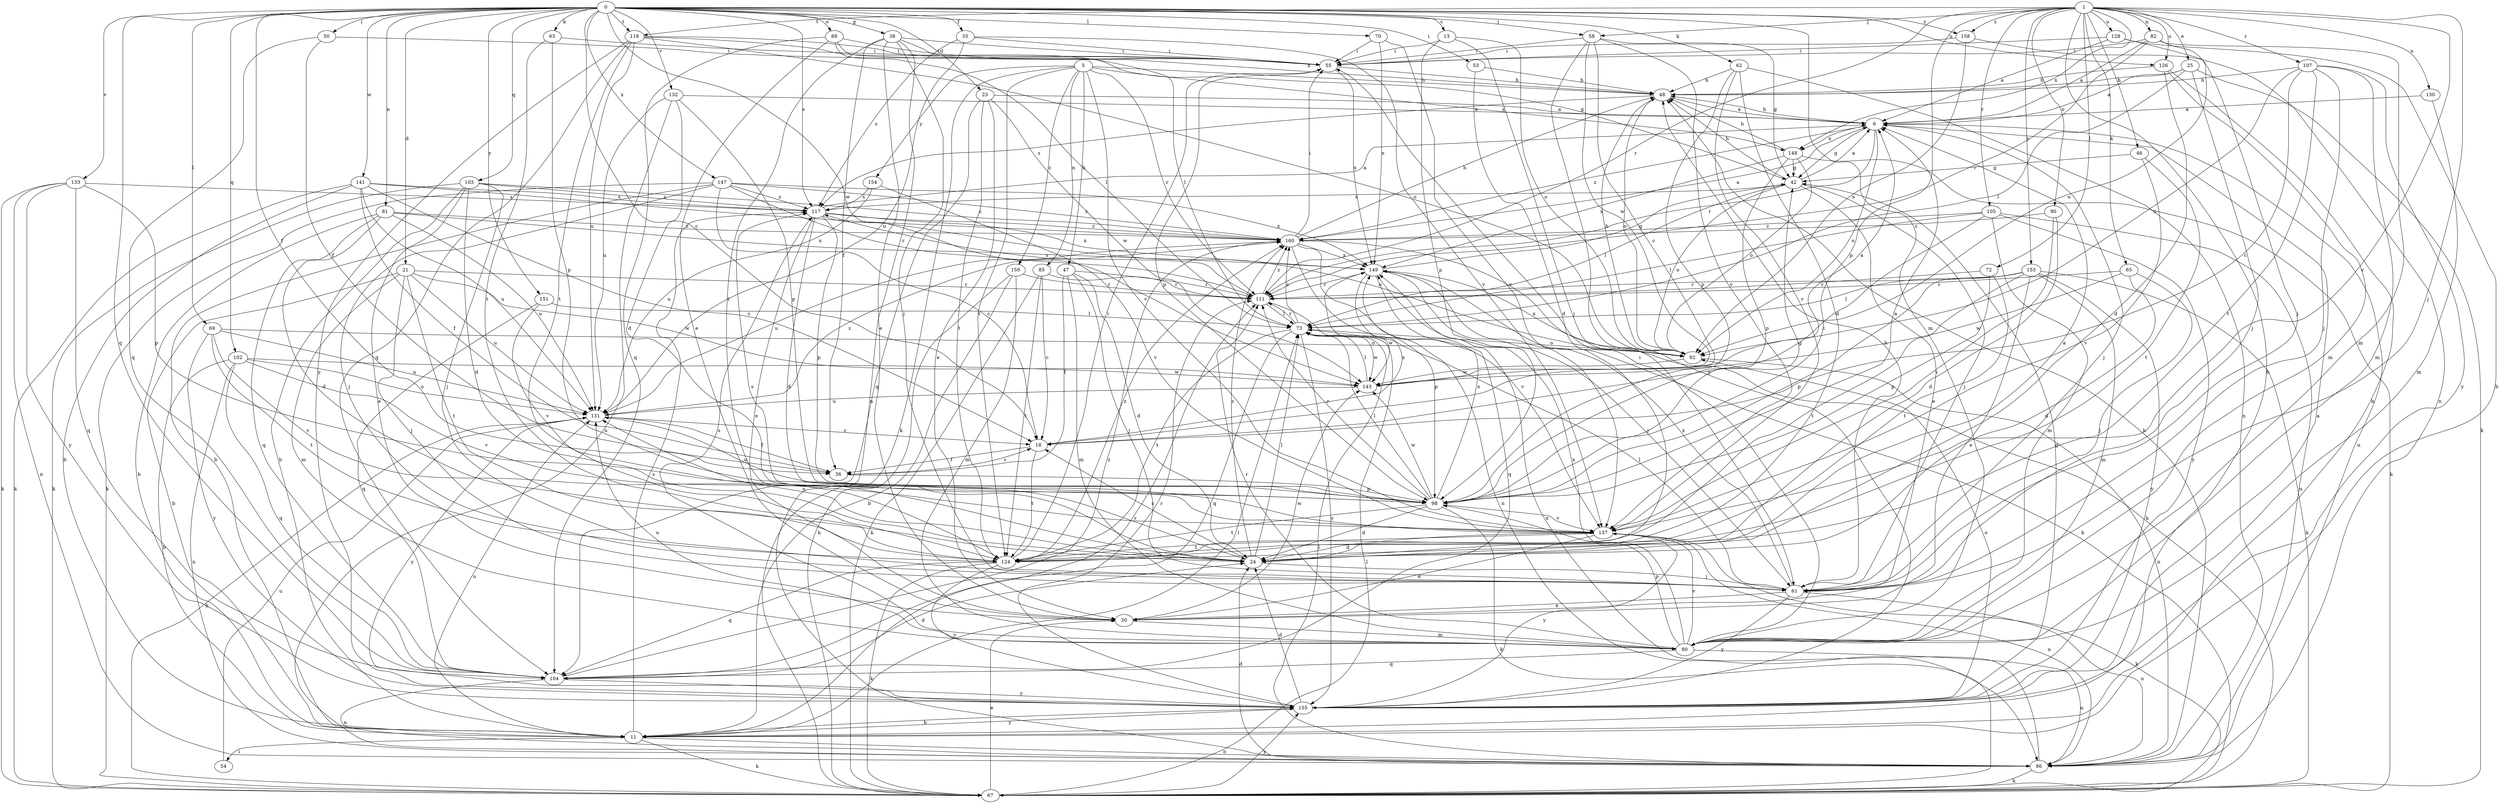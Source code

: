 strict digraph  {
0;
1;
5;
6;
11;
13;
18;
21;
23;
24;
25;
30;
35;
36;
38;
42;
46;
47;
48;
50;
53;
54;
55;
58;
61;
62;
63;
65;
67;
69;
70;
72;
73;
80;
81;
82;
85;
86;
89;
90;
92;
98;
102;
103;
104;
105;
107;
111;
117;
118;
124;
126;
128;
130;
131;
132;
133;
137;
141;
143;
147;
148;
149;
151;
153;
154;
155;
158;
159;
160;
0 -> 13  [label=c];
0 -> 18  [label=c];
0 -> 21  [label=d];
0 -> 23  [label=d];
0 -> 35  [label=f];
0 -> 36  [label=f];
0 -> 38  [label=g];
0 -> 50  [label=i];
0 -> 53  [label=i];
0 -> 58  [label=j];
0 -> 62  [label=k];
0 -> 63  [label=k];
0 -> 69  [label=l];
0 -> 70  [label=l];
0 -> 80  [label=m];
0 -> 81  [label=n];
0 -> 89  [label=o];
0 -> 102  [label=q];
0 -> 103  [label=q];
0 -> 104  [label=q];
0 -> 117  [label=s];
0 -> 118  [label=t];
0 -> 126  [label=u];
0 -> 132  [label=v];
0 -> 133  [label=v];
0 -> 141  [label=w];
0 -> 143  [label=w];
0 -> 147  [label=x];
0 -> 151  [label=y];
0 -> 158  [label=z];
1 -> 11  [label=b];
1 -> 25  [label=e];
1 -> 46  [label=h];
1 -> 58  [label=j];
1 -> 61  [label=j];
1 -> 65  [label=k];
1 -> 72  [label=l];
1 -> 82  [label=n];
1 -> 90  [label=o];
1 -> 98  [label=p];
1 -> 105  [label=r];
1 -> 107  [label=r];
1 -> 111  [label=r];
1 -> 118  [label=t];
1 -> 126  [label=u];
1 -> 128  [label=u];
1 -> 130  [label=u];
1 -> 137  [label=v];
1 -> 148  [label=x];
1 -> 153  [label=y];
1 -> 158  [label=z];
5 -> 47  [label=h];
5 -> 48  [label=h];
5 -> 67  [label=k];
5 -> 85  [label=n];
5 -> 111  [label=r];
5 -> 124  [label=t];
5 -> 137  [label=v];
5 -> 148  [label=x];
5 -> 154  [label=y];
5 -> 159  [label=z];
6 -> 42  [label=g];
6 -> 48  [label=h];
6 -> 61  [label=j];
6 -> 86  [label=n];
6 -> 92  [label=o];
6 -> 111  [label=r];
6 -> 148  [label=x];
6 -> 160  [label=z];
11 -> 54  [label=i];
11 -> 67  [label=k];
11 -> 73  [label=l];
11 -> 86  [label=n];
11 -> 111  [label=r];
11 -> 117  [label=s];
11 -> 131  [label=u];
11 -> 155  [label=y];
13 -> 55  [label=i];
13 -> 61  [label=j];
13 -> 92  [label=o];
13 -> 98  [label=p];
18 -> 36  [label=f];
18 -> 124  [label=t];
18 -> 149  [label=x];
21 -> 11  [label=b];
21 -> 61  [label=j];
21 -> 80  [label=m];
21 -> 111  [label=r];
21 -> 124  [label=t];
21 -> 131  [label=u];
21 -> 143  [label=w];
23 -> 6  [label=a];
23 -> 30  [label=e];
23 -> 104  [label=q];
23 -> 124  [label=t];
23 -> 143  [label=w];
24 -> 6  [label=a];
24 -> 18  [label=c];
24 -> 61  [label=j];
24 -> 73  [label=l];
24 -> 117  [label=s];
24 -> 131  [label=u];
24 -> 160  [label=z];
25 -> 6  [label=a];
25 -> 48  [label=h];
25 -> 61  [label=j];
25 -> 67  [label=k];
25 -> 73  [label=l];
30 -> 80  [label=m];
30 -> 143  [label=w];
35 -> 55  [label=i];
35 -> 117  [label=s];
35 -> 131  [label=u];
35 -> 137  [label=v];
36 -> 18  [label=c];
36 -> 98  [label=p];
38 -> 30  [label=e];
38 -> 36  [label=f];
38 -> 55  [label=i];
38 -> 61  [label=j];
38 -> 73  [label=l];
38 -> 86  [label=n];
38 -> 124  [label=t];
42 -> 6  [label=a];
42 -> 30  [label=e];
42 -> 48  [label=h];
42 -> 61  [label=j];
42 -> 73  [label=l];
42 -> 92  [label=o];
42 -> 117  [label=s];
46 -> 42  [label=g];
46 -> 124  [label=t];
46 -> 137  [label=v];
47 -> 24  [label=d];
47 -> 36  [label=f];
47 -> 61  [label=j];
47 -> 80  [label=m];
47 -> 111  [label=r];
48 -> 6  [label=a];
48 -> 92  [label=o];
48 -> 117  [label=s];
50 -> 36  [label=f];
50 -> 55  [label=i];
50 -> 104  [label=q];
53 -> 24  [label=d];
53 -> 48  [label=h];
54 -> 131  [label=u];
55 -> 48  [label=h];
55 -> 98  [label=p];
55 -> 149  [label=x];
58 -> 18  [label=c];
58 -> 42  [label=g];
58 -> 55  [label=i];
58 -> 137  [label=v];
58 -> 143  [label=w];
58 -> 155  [label=y];
61 -> 30  [label=e];
61 -> 48  [label=h];
61 -> 73  [label=l];
61 -> 86  [label=n];
61 -> 149  [label=x];
61 -> 155  [label=y];
62 -> 24  [label=d];
62 -> 48  [label=h];
62 -> 86  [label=n];
62 -> 98  [label=p];
62 -> 137  [label=v];
63 -> 55  [label=i];
63 -> 98  [label=p];
63 -> 124  [label=t];
65 -> 24  [label=d];
65 -> 61  [label=j];
65 -> 111  [label=r];
65 -> 143  [label=w];
67 -> 30  [label=e];
67 -> 73  [label=l];
67 -> 155  [label=y];
69 -> 92  [label=o];
69 -> 124  [label=t];
69 -> 131  [label=u];
69 -> 137  [label=v];
69 -> 155  [label=y];
70 -> 55  [label=i];
70 -> 137  [label=v];
70 -> 149  [label=x];
72 -> 98  [label=p];
72 -> 111  [label=r];
72 -> 124  [label=t];
73 -> 92  [label=o];
73 -> 104  [label=q];
73 -> 111  [label=r];
73 -> 124  [label=t];
73 -> 143  [label=w];
73 -> 155  [label=y];
73 -> 160  [label=z];
80 -> 55  [label=i];
80 -> 86  [label=n];
80 -> 98  [label=p];
80 -> 104  [label=q];
80 -> 111  [label=r];
80 -> 117  [label=s];
80 -> 131  [label=u];
80 -> 137  [label=v];
80 -> 149  [label=x];
81 -> 11  [label=b];
81 -> 24  [label=d];
81 -> 104  [label=q];
81 -> 131  [label=u];
81 -> 149  [label=x];
81 -> 160  [label=z];
82 -> 6  [label=a];
82 -> 55  [label=i];
82 -> 80  [label=m];
82 -> 92  [label=o];
82 -> 111  [label=r];
85 -> 18  [label=c];
85 -> 67  [label=k];
85 -> 111  [label=r];
85 -> 124  [label=t];
86 -> 24  [label=d];
86 -> 48  [label=h];
86 -> 67  [label=k];
86 -> 73  [label=l];
86 -> 149  [label=x];
89 -> 30  [label=e];
89 -> 48  [label=h];
89 -> 55  [label=i];
89 -> 73  [label=l];
89 -> 104  [label=q];
90 -> 24  [label=d];
90 -> 137  [label=v];
90 -> 160  [label=z];
92 -> 48  [label=h];
92 -> 86  [label=n];
92 -> 143  [label=w];
92 -> 149  [label=x];
98 -> 6  [label=a];
98 -> 24  [label=d];
98 -> 42  [label=g];
98 -> 67  [label=k];
98 -> 73  [label=l];
98 -> 111  [label=r];
98 -> 124  [label=t];
98 -> 131  [label=u];
98 -> 137  [label=v];
98 -> 143  [label=w];
98 -> 149  [label=x];
102 -> 11  [label=b];
102 -> 86  [label=n];
102 -> 104  [label=q];
102 -> 131  [label=u];
102 -> 137  [label=v];
102 -> 143  [label=w];
103 -> 11  [label=b];
103 -> 24  [label=d];
103 -> 30  [label=e];
103 -> 61  [label=j];
103 -> 67  [label=k];
103 -> 117  [label=s];
103 -> 160  [label=z];
104 -> 24  [label=d];
104 -> 86  [label=n];
104 -> 155  [label=y];
104 -> 160  [label=z];
105 -> 18  [label=c];
105 -> 73  [label=l];
105 -> 80  [label=m];
105 -> 86  [label=n];
105 -> 155  [label=y];
105 -> 160  [label=z];
107 -> 18  [label=c];
107 -> 48  [label=h];
107 -> 61  [label=j];
107 -> 80  [label=m];
107 -> 92  [label=o];
107 -> 124  [label=t];
107 -> 155  [label=y];
111 -> 73  [label=l];
111 -> 117  [label=s];
111 -> 143  [label=w];
111 -> 160  [label=z];
117 -> 6  [label=a];
117 -> 24  [label=d];
117 -> 30  [label=e];
117 -> 92  [label=o];
117 -> 98  [label=p];
117 -> 149  [label=x];
117 -> 160  [label=z];
118 -> 42  [label=g];
118 -> 55  [label=i];
118 -> 92  [label=o];
118 -> 104  [label=q];
118 -> 124  [label=t];
118 -> 131  [label=u];
118 -> 155  [label=y];
124 -> 55  [label=i];
124 -> 67  [label=k];
124 -> 104  [label=q];
124 -> 155  [label=y];
124 -> 160  [label=z];
126 -> 11  [label=b];
126 -> 24  [label=d];
126 -> 48  [label=h];
126 -> 80  [label=m];
128 -> 6  [label=a];
128 -> 11  [label=b];
128 -> 55  [label=i];
128 -> 61  [label=j];
130 -> 6  [label=a];
130 -> 80  [label=m];
131 -> 18  [label=c];
131 -> 36  [label=f];
131 -> 67  [label=k];
131 -> 155  [label=y];
131 -> 160  [label=z];
132 -> 6  [label=a];
132 -> 24  [label=d];
132 -> 86  [label=n];
132 -> 98  [label=p];
132 -> 131  [label=u];
133 -> 67  [label=k];
133 -> 86  [label=n];
133 -> 98  [label=p];
133 -> 104  [label=q];
133 -> 117  [label=s];
133 -> 155  [label=y];
137 -> 24  [label=d];
137 -> 30  [label=e];
137 -> 67  [label=k];
137 -> 86  [label=n];
137 -> 124  [label=t];
137 -> 155  [label=y];
141 -> 11  [label=b];
141 -> 18  [label=c];
141 -> 36  [label=f];
141 -> 67  [label=k];
141 -> 117  [label=s];
141 -> 131  [label=u];
141 -> 160  [label=z];
143 -> 6  [label=a];
143 -> 73  [label=l];
143 -> 131  [label=u];
147 -> 11  [label=b];
147 -> 18  [label=c];
147 -> 61  [label=j];
147 -> 67  [label=k];
147 -> 111  [label=r];
147 -> 117  [label=s];
147 -> 149  [label=x];
147 -> 160  [label=z];
148 -> 42  [label=g];
148 -> 48  [label=h];
148 -> 67  [label=k];
148 -> 92  [label=o];
148 -> 98  [label=p];
148 -> 149  [label=x];
149 -> 42  [label=g];
149 -> 61  [label=j];
149 -> 67  [label=k];
149 -> 98  [label=p];
149 -> 104  [label=q];
149 -> 111  [label=r];
151 -> 73  [label=l];
151 -> 104  [label=q];
151 -> 137  [label=v];
153 -> 30  [label=e];
153 -> 67  [label=k];
153 -> 73  [label=l];
153 -> 80  [label=m];
153 -> 98  [label=p];
153 -> 111  [label=r];
153 -> 124  [label=t];
153 -> 155  [label=y];
154 -> 117  [label=s];
154 -> 131  [label=u];
154 -> 137  [label=v];
155 -> 6  [label=a];
155 -> 11  [label=b];
155 -> 24  [label=d];
155 -> 42  [label=g];
155 -> 92  [label=o];
155 -> 111  [label=r];
158 -> 55  [label=i];
158 -> 86  [label=n];
158 -> 92  [label=o];
159 -> 11  [label=b];
159 -> 67  [label=k];
159 -> 80  [label=m];
159 -> 111  [label=r];
160 -> 6  [label=a];
160 -> 48  [label=h];
160 -> 55  [label=i];
160 -> 67  [label=k];
160 -> 86  [label=n];
160 -> 131  [label=u];
160 -> 137  [label=v];
160 -> 149  [label=x];
}

